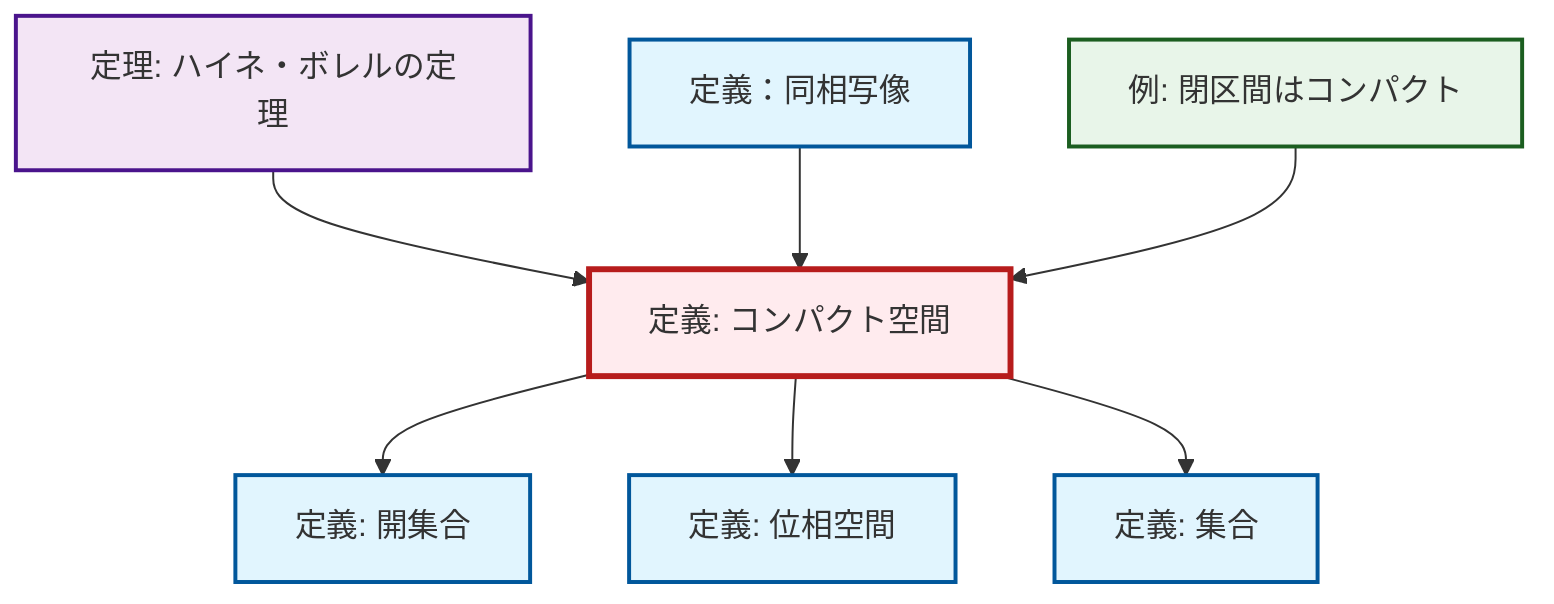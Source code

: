 graph TD
    classDef definition fill:#e1f5fe,stroke:#01579b,stroke-width:2px
    classDef theorem fill:#f3e5f5,stroke:#4a148c,stroke-width:2px
    classDef axiom fill:#fff3e0,stroke:#e65100,stroke-width:2px
    classDef example fill:#e8f5e9,stroke:#1b5e20,stroke-width:2px
    classDef current fill:#ffebee,stroke:#b71c1c,stroke-width:3px
    def-homeomorphism["定義：同相写像"]:::definition
    ex-closed-interval-compact["例: 閉区間はコンパクト"]:::example
    def-set["定義: 集合"]:::definition
    thm-heine-borel["定理: ハイネ・ボレルの定理"]:::theorem
    def-compact["定義: コンパクト空間"]:::definition
    def-topological-space["定義: 位相空間"]:::definition
    def-open-set["定義: 開集合"]:::definition
    def-compact --> def-open-set
    def-compact --> def-topological-space
    thm-heine-borel --> def-compact
    def-homeomorphism --> def-compact
    def-compact --> def-set
    ex-closed-interval-compact --> def-compact
    class def-compact current
